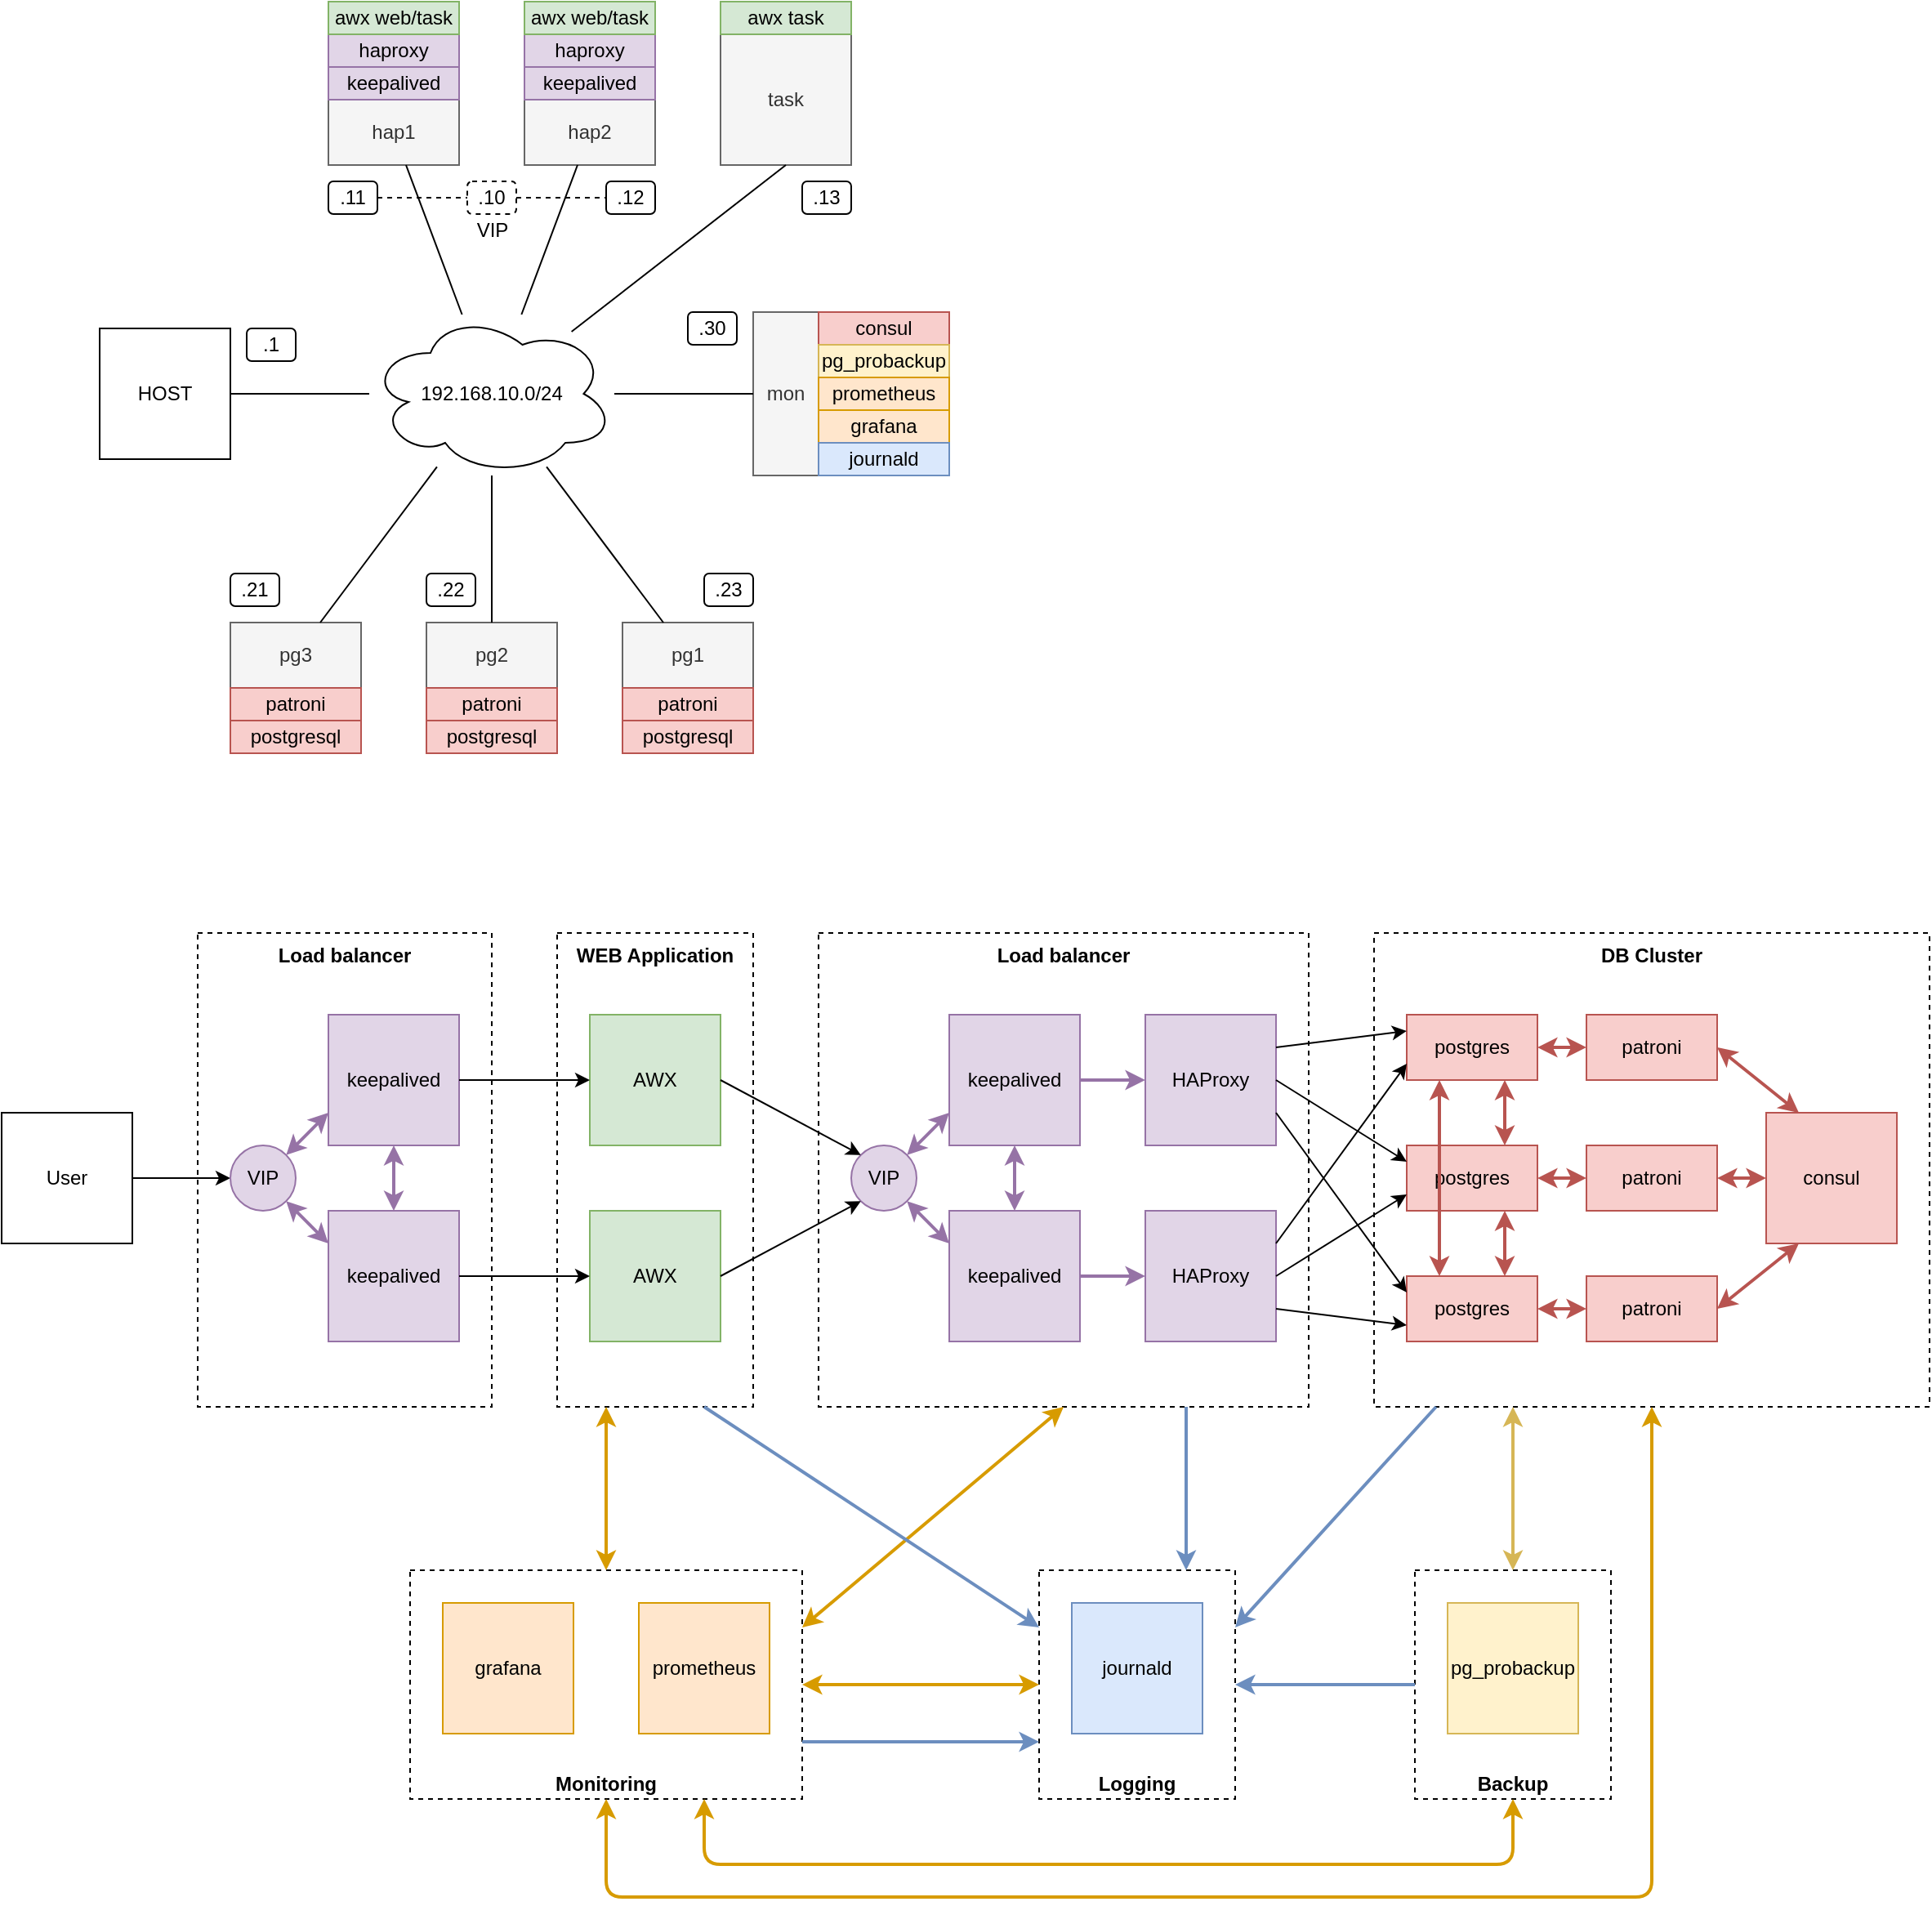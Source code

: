 <mxfile version="13.0.0" type="device"><diagram id="JN53HbUaX-jTft2zIyEW" name="network digram"><mxGraphModel dx="786" dy="803" grid="1" gridSize="10" guides="1" tooltips="1" connect="1" arrows="1" fold="1" page="1" pageScale="1" pageWidth="827" pageHeight="1169" math="0" shadow="0"><root><mxCell id="0"/><mxCell id="1" parent="0"/><mxCell id="KGqCtYa_fu7pUWf8DiJL-1" value="HOST" style="rounded=0;whiteSpace=wrap;html=1;" parent="1" vertex="1"><mxGeometry x="120" y="340" width="80" height="80" as="geometry"/></mxCell><mxCell id="KGqCtYa_fu7pUWf8DiJL-2" value="192.168.10.0/24" style="ellipse;shape=cloud;whiteSpace=wrap;html=1;" parent="1" vertex="1"><mxGeometry x="285" y="330" width="150" height="100" as="geometry"/></mxCell><mxCell id="KGqCtYa_fu7pUWf8DiJL-3" value="hap1" style="rounded=0;whiteSpace=wrap;html=1;fillColor=#f5f5f5;strokeColor=#666666;fontColor=#333333;" parent="1" vertex="1"><mxGeometry x="260" y="200" width="80" height="40" as="geometry"/></mxCell><mxCell id="KGqCtYa_fu7pUWf8DiJL-4" value="hap2" style="rounded=0;whiteSpace=wrap;html=1;fillColor=#f5f5f5;strokeColor=#666666;fontColor=#333333;" parent="1" vertex="1"><mxGeometry x="380" y="200" width="80" height="40" as="geometry"/></mxCell><mxCell id="KGqCtYa_fu7pUWf8DiJL-5" value="mon" style="rounded=0;whiteSpace=wrap;html=1;fillColor=#f5f5f5;strokeColor=#666666;fontColor=#333333;" parent="1" vertex="1"><mxGeometry x="520" y="330" width="40" height="100" as="geometry"/></mxCell><mxCell id="KGqCtYa_fu7pUWf8DiJL-6" value="pg1" style="rounded=0;whiteSpace=wrap;html=1;fillColor=#f5f5f5;strokeColor=#666666;fontColor=#333333;" parent="1" vertex="1"><mxGeometry x="440" y="520" width="80" height="40" as="geometry"/></mxCell><mxCell id="KGqCtYa_fu7pUWf8DiJL-7" value="pg2" style="rounded=0;whiteSpace=wrap;html=1;fillColor=#f5f5f5;strokeColor=#666666;fontColor=#333333;" parent="1" vertex="1"><mxGeometry x="320" y="520" width="80" height="40" as="geometry"/></mxCell><mxCell id="KGqCtYa_fu7pUWf8DiJL-8" value="pg3" style="rounded=0;whiteSpace=wrap;html=1;fillColor=#f5f5f5;strokeColor=#666666;fontColor=#333333;" parent="1" vertex="1"><mxGeometry x="200" y="520" width="80" height="40" as="geometry"/></mxCell><mxCell id="KGqCtYa_fu7pUWf8DiJL-9" value="" style="endArrow=none;html=1;exitX=1;exitY=0.5;exitDx=0;exitDy=0;" parent="1" source="KGqCtYa_fu7pUWf8DiJL-1" target="KGqCtYa_fu7pUWf8DiJL-2" edge="1"><mxGeometry width="50" height="50" relative="1" as="geometry"><mxPoint x="360" y="410" as="sourcePoint"/><mxPoint x="410" y="360" as="targetPoint"/></mxGeometry></mxCell><mxCell id="KGqCtYa_fu7pUWf8DiJL-10" value="" style="endArrow=none;html=1;" parent="1" source="KGqCtYa_fu7pUWf8DiJL-2" target="KGqCtYa_fu7pUWf8DiJL-3" edge="1"><mxGeometry width="50" height="50" relative="1" as="geometry"><mxPoint x="250" y="390" as="sourcePoint"/><mxPoint x="300" y="390" as="targetPoint"/></mxGeometry></mxCell><mxCell id="KGqCtYa_fu7pUWf8DiJL-11" value="" style="endArrow=none;html=1;" parent="1" source="KGqCtYa_fu7pUWf8DiJL-2" target="KGqCtYa_fu7pUWf8DiJL-4" edge="1"><mxGeometry width="50" height="50" relative="1" as="geometry"><mxPoint x="381.162" y="352.571" as="sourcePoint"/><mxPoint x="507.333" y="130" as="targetPoint"/></mxGeometry></mxCell><mxCell id="KGqCtYa_fu7pUWf8DiJL-12" value="" style="endArrow=none;html=1;" parent="1" source="KGqCtYa_fu7pUWf8DiJL-2" target="KGqCtYa_fu7pUWf8DiJL-5" edge="1"><mxGeometry width="50" height="50" relative="1" as="geometry"><mxPoint x="391.93" y="356.135" as="sourcePoint"/><mxPoint x="492.222" y="250" as="targetPoint"/></mxGeometry></mxCell><mxCell id="KGqCtYa_fu7pUWf8DiJL-13" value="" style="endArrow=none;html=1;" parent="1" source="KGqCtYa_fu7pUWf8DiJL-2" target="KGqCtYa_fu7pUWf8DiJL-6" edge="1"><mxGeometry width="50" height="50" relative="1" as="geometry"><mxPoint x="413.25" y="371.567" as="sourcePoint"/><mxPoint x="490" y="344.118" as="targetPoint"/></mxGeometry></mxCell><mxCell id="KGqCtYa_fu7pUWf8DiJL-14" value="" style="endArrow=none;html=1;" parent="1" source="KGqCtYa_fu7pUWf8DiJL-2" target="KGqCtYa_fu7pUWf8DiJL-7" edge="1"><mxGeometry width="50" height="50" relative="1" as="geometry"><mxPoint x="413.25" y="408.433" as="sourcePoint"/><mxPoint x="490" y="435.882" as="targetPoint"/></mxGeometry></mxCell><mxCell id="KGqCtYa_fu7pUWf8DiJL-15" value="" style="endArrow=none;html=1;" parent="1" source="KGqCtYa_fu7pUWf8DiJL-2" target="KGqCtYa_fu7pUWf8DiJL-8" edge="1"><mxGeometry width="50" height="50" relative="1" as="geometry"><mxPoint x="391.93" y="423.865" as="sourcePoint"/><mxPoint x="492.222" y="530" as="targetPoint"/></mxGeometry></mxCell><mxCell id="KGqCtYa_fu7pUWf8DiJL-18" value=".11" style="rounded=1;whiteSpace=wrap;html=1;" parent="1" vertex="1"><mxGeometry x="260" y="250" width="30" height="20" as="geometry"/></mxCell><mxCell id="KGqCtYa_fu7pUWf8DiJL-19" value=".10" style="rounded=1;whiteSpace=wrap;html=1;dashed=1;" parent="1" vertex="1"><mxGeometry x="345" y="250" width="30" height="20" as="geometry"/></mxCell><mxCell id="KGqCtYa_fu7pUWf8DiJL-20" value=".1" style="rounded=1;whiteSpace=wrap;html=1;" parent="1" vertex="1"><mxGeometry x="210" y="340" width="30" height="20" as="geometry"/></mxCell><mxCell id="KGqCtYa_fu7pUWf8DiJL-21" value=".12" style="rounded=1;whiteSpace=wrap;html=1;" parent="1" vertex="1"><mxGeometry x="430" y="250" width="30" height="20" as="geometry"/></mxCell><mxCell id="KGqCtYa_fu7pUWf8DiJL-22" value="" style="endArrow=none;html=1;entryX=0;entryY=0.5;entryDx=0;entryDy=0;exitX=1;exitY=0.5;exitDx=0;exitDy=0;dashed=1;" parent="1" source="KGqCtYa_fu7pUWf8DiJL-19" target="KGqCtYa_fu7pUWf8DiJL-21" edge="1"><mxGeometry width="50" height="50" relative="1" as="geometry"><mxPoint x="380" y="410" as="sourcePoint"/><mxPoint x="430" y="360" as="targetPoint"/></mxGeometry></mxCell><mxCell id="KGqCtYa_fu7pUWf8DiJL-23" value="" style="endArrow=none;html=1;entryX=0;entryY=0.5;entryDx=0;entryDy=0;exitX=1;exitY=0.5;exitDx=0;exitDy=0;dashed=1;" parent="1" source="KGqCtYa_fu7pUWf8DiJL-18" target="KGqCtYa_fu7pUWf8DiJL-19" edge="1"><mxGeometry width="50" height="50" relative="1" as="geometry"><mxPoint x="390" y="270" as="sourcePoint"/><mxPoint x="420" y="270" as="targetPoint"/></mxGeometry></mxCell><mxCell id="KGqCtYa_fu7pUWf8DiJL-24" value=".21" style="rounded=1;whiteSpace=wrap;html=1;" parent="1" vertex="1"><mxGeometry x="200" y="490" width="30" height="20" as="geometry"/></mxCell><mxCell id="KGqCtYa_fu7pUWf8DiJL-25" value=".22" style="rounded=1;whiteSpace=wrap;html=1;" parent="1" vertex="1"><mxGeometry x="320" y="490" width="30" height="20" as="geometry"/></mxCell><mxCell id="KGqCtYa_fu7pUWf8DiJL-26" value=".23" style="rounded=1;whiteSpace=wrap;html=1;" parent="1" vertex="1"><mxGeometry x="490" y="490" width="30" height="20" as="geometry"/></mxCell><mxCell id="KGqCtYa_fu7pUWf8DiJL-27" value=".30" style="rounded=1;whiteSpace=wrap;html=1;" parent="1" vertex="1"><mxGeometry x="480" y="330" width="30" height="20" as="geometry"/></mxCell><mxCell id="KGqCtYa_fu7pUWf8DiJL-28" value="patroni" style="rounded=0;whiteSpace=wrap;html=1;fillColor=#f8cecc;strokeColor=#b85450;" parent="1" vertex="1"><mxGeometry x="200" y="560" width="80" height="20" as="geometry"/></mxCell><mxCell id="KGqCtYa_fu7pUWf8DiJL-29" value="patroni" style="rounded=0;whiteSpace=wrap;html=1;fillColor=#f8cecc;strokeColor=#b85450;" parent="1" vertex="1"><mxGeometry x="320" y="560" width="80" height="20" as="geometry"/></mxCell><mxCell id="KGqCtYa_fu7pUWf8DiJL-30" value="patroni" style="rounded=0;whiteSpace=wrap;html=1;fillColor=#f8cecc;strokeColor=#b85450;" parent="1" vertex="1"><mxGeometry x="440" y="560" width="80" height="20" as="geometry"/></mxCell><mxCell id="KGqCtYa_fu7pUWf8DiJL-31" value="postgresql" style="rounded=0;whiteSpace=wrap;html=1;fillColor=#f8cecc;strokeColor=#b85450;" parent="1" vertex="1"><mxGeometry x="200" y="580" width="80" height="20" as="geometry"/></mxCell><mxCell id="KGqCtYa_fu7pUWf8DiJL-34" value="postgresql" style="rounded=0;whiteSpace=wrap;html=1;fillColor=#f8cecc;strokeColor=#b85450;" parent="1" vertex="1"><mxGeometry x="320" y="580" width="80" height="20" as="geometry"/></mxCell><mxCell id="KGqCtYa_fu7pUWf8DiJL-35" value="postgresql" style="rounded=0;whiteSpace=wrap;html=1;fillColor=#f8cecc;strokeColor=#b85450;" parent="1" vertex="1"><mxGeometry x="440" y="580" width="80" height="20" as="geometry"/></mxCell><mxCell id="KGqCtYa_fu7pUWf8DiJL-36" value="keepalived" style="rounded=0;whiteSpace=wrap;html=1;fillColor=#e1d5e7;strokeColor=#9673a6;" parent="1" vertex="1"><mxGeometry x="260" y="180" width="80" height="20" as="geometry"/></mxCell><mxCell id="KGqCtYa_fu7pUWf8DiJL-37" value="keepalived" style="rounded=0;whiteSpace=wrap;html=1;fillColor=#e1d5e7;strokeColor=#9673a6;" parent="1" vertex="1"><mxGeometry x="380" y="180" width="80" height="20" as="geometry"/></mxCell><mxCell id="KGqCtYa_fu7pUWf8DiJL-38" value="haproxy" style="rounded=0;whiteSpace=wrap;html=1;fillColor=#e1d5e7;strokeColor=#9673a6;" parent="1" vertex="1"><mxGeometry x="260" y="160" width="80" height="20" as="geometry"/></mxCell><mxCell id="KGqCtYa_fu7pUWf8DiJL-39" value="haproxy" style="rounded=0;whiteSpace=wrap;html=1;fillColor=#e1d5e7;strokeColor=#9673a6;" parent="1" vertex="1"><mxGeometry x="380" y="160" width="80" height="20" as="geometry"/></mxCell><mxCell id="KGqCtYa_fu7pUWf8DiJL-42" value="consul" style="rounded=0;whiteSpace=wrap;html=1;fillColor=#f8cecc;strokeColor=#b85450;" parent="1" vertex="1"><mxGeometry x="560" y="330" width="80" height="20" as="geometry"/></mxCell><mxCell id="KGqCtYa_fu7pUWf8DiJL-43" value="pg_probackup" style="rounded=0;whiteSpace=wrap;html=1;fillColor=#fff2cc;strokeColor=#d6b656;" parent="1" vertex="1"><mxGeometry x="560" y="350" width="80" height="20" as="geometry"/></mxCell><mxCell id="KGqCtYa_fu7pUWf8DiJL-44" value="prometheus" style="rounded=0;whiteSpace=wrap;html=1;fillColor=#ffe6cc;strokeColor=#d79b00;" parent="1" vertex="1"><mxGeometry x="560" y="370" width="80" height="20" as="geometry"/></mxCell><mxCell id="KGqCtYa_fu7pUWf8DiJL-45" value="grafana" style="rounded=0;whiteSpace=wrap;html=1;fillColor=#ffe6cc;strokeColor=#d79b00;" parent="1" vertex="1"><mxGeometry x="560" y="390" width="80" height="20" as="geometry"/></mxCell><mxCell id="KGqCtYa_fu7pUWf8DiJL-46" value="journald" style="rounded=0;whiteSpace=wrap;html=1;fillColor=#dae8fc;strokeColor=#6c8ebf;" parent="1" vertex="1"><mxGeometry x="560" y="410" width="80" height="20" as="geometry"/></mxCell><mxCell id="KGqCtYa_fu7pUWf8DiJL-47" value="awx web/task" style="rounded=0;whiteSpace=wrap;html=1;fillColor=#d5e8d4;strokeColor=#82b366;" parent="1" vertex="1"><mxGeometry x="260" y="140" width="80" height="20" as="geometry"/></mxCell><mxCell id="KGqCtYa_fu7pUWf8DiJL-48" value="awx web/task" style="rounded=0;whiteSpace=wrap;html=1;fillColor=#d5e8d4;strokeColor=#82b366;" parent="1" vertex="1"><mxGeometry x="380" y="140" width="80" height="20" as="geometry"/></mxCell><mxCell id="KqnOsnbfBUExLqKaXXRm-1" value="VIP" style="text;html=1;align=center;verticalAlign=middle;resizable=0;points=[];autosize=1;" parent="1" vertex="1"><mxGeometry x="345" y="270" width="30" height="20" as="geometry"/></mxCell><mxCell id="s7831pRs2zKrMniY8euy-1" value="Load balancer" style="rounded=0;whiteSpace=wrap;html=1;dashed=1;fillColor=none;verticalAlign=top;fontStyle=1" parent="1" vertex="1"><mxGeometry x="180" y="710" width="180" height="290" as="geometry"/></mxCell><mxCell id="s7831pRs2zKrMniY8euy-2" value="WEB Application" style="rounded=0;whiteSpace=wrap;html=1;dashed=1;fillColor=none;verticalAlign=top;fontStyle=1" parent="1" vertex="1"><mxGeometry x="400" y="710" width="120" height="290" as="geometry"/></mxCell><mxCell id="s7831pRs2zKrMniY8euy-3" value="Load balancer" style="rounded=0;whiteSpace=wrap;html=1;dashed=1;fillColor=none;verticalAlign=top;fontStyle=1" parent="1" vertex="1"><mxGeometry x="560" y="710" width="300" height="290" as="geometry"/></mxCell><mxCell id="s7831pRs2zKrMniY8euy-4" value="DB Cluster" style="rounded=0;whiteSpace=wrap;html=1;dashed=1;fillColor=none;verticalAlign=top;fontStyle=1" parent="1" vertex="1"><mxGeometry x="900" y="710" width="340" height="290" as="geometry"/></mxCell><mxCell id="s7831pRs2zKrMniY8euy-5" value="Monitoring" style="rounded=0;whiteSpace=wrap;html=1;dashed=1;fillColor=none;verticalAlign=bottom;fontStyle=1" parent="1" vertex="1"><mxGeometry x="310" y="1100" width="240" height="140" as="geometry"/></mxCell><mxCell id="s7831pRs2zKrMniY8euy-6" value="Logging" style="rounded=0;whiteSpace=wrap;html=1;dashed=1;fillColor=none;verticalAlign=bottom;fontStyle=1" parent="1" vertex="1"><mxGeometry x="695" y="1100" width="120" height="140" as="geometry"/></mxCell><mxCell id="s7831pRs2zKrMniY8euy-7" value="Backup" style="rounded=0;whiteSpace=wrap;html=1;dashed=1;fillColor=none;verticalAlign=bottom;fontStyle=1" parent="1" vertex="1"><mxGeometry x="925" y="1100" width="120" height="140" as="geometry"/></mxCell><mxCell id="s7831pRs2zKrMniY8euy-8" value="User" style="rounded=0;whiteSpace=wrap;html=1;" parent="1" vertex="1"><mxGeometry x="60" y="820" width="80" height="80" as="geometry"/></mxCell><mxCell id="s7831pRs2zKrMniY8euy-9" value="keepalived" style="rounded=0;whiteSpace=wrap;html=1;fillColor=#e1d5e7;strokeColor=#9673a6;" parent="1" vertex="1"><mxGeometry x="260" y="880" width="80" height="80" as="geometry"/></mxCell><mxCell id="s7831pRs2zKrMniY8euy-10" value="keepalived" style="rounded=0;whiteSpace=wrap;html=1;fillColor=#e1d5e7;strokeColor=#9673a6;" parent="1" vertex="1"><mxGeometry x="260" y="760" width="80" height="80" as="geometry"/></mxCell><mxCell id="s7831pRs2zKrMniY8euy-11" value="" style="endArrow=classic;startArrow=classic;html=1;entryX=0.5;entryY=1;entryDx=0;entryDy=0;exitX=0.5;exitY=0;exitDx=0;exitDy=0;fillColor=#e1d5e7;strokeColor=#9673a6;strokeWidth=2;" parent="1" source="s7831pRs2zKrMniY8euy-9" target="s7831pRs2zKrMniY8euy-10" edge="1"><mxGeometry width="50" height="50" relative="1" as="geometry"><mxPoint x="520" y="910" as="sourcePoint"/><mxPoint x="570" y="860" as="targetPoint"/></mxGeometry></mxCell><mxCell id="s7831pRs2zKrMniY8euy-12" value="" style="endArrow=classic;html=1;exitX=1;exitY=0.5;exitDx=0;exitDy=0;" parent="1" source="s7831pRs2zKrMniY8euy-8" target="w2-LjfqRzoVYiBa6D1Sp-7" edge="1"><mxGeometry width="50" height="50" relative="1" as="geometry"><mxPoint x="440" y="910" as="sourcePoint"/><mxPoint x="490" y="860" as="targetPoint"/></mxGeometry></mxCell><mxCell id="s7831pRs2zKrMniY8euy-18" value="AWX" style="rounded=0;whiteSpace=wrap;html=1;fillColor=#d5e8d4;strokeColor=#82b366;" parent="1" vertex="1"><mxGeometry x="420" y="760" width="80" height="80" as="geometry"/></mxCell><mxCell id="s7831pRs2zKrMniY8euy-19" value="AWX" style="rounded=0;whiteSpace=wrap;html=1;fillColor=#d5e8d4;strokeColor=#82b366;" parent="1" vertex="1"><mxGeometry x="420" y="880" width="80" height="80" as="geometry"/></mxCell><mxCell id="s7831pRs2zKrMniY8euy-21" value="" style="endArrow=classic;html=1;exitX=1;exitY=0.5;exitDx=0;exitDy=0;entryX=0;entryY=0.5;entryDx=0;entryDy=0;" parent="1" source="s7831pRs2zKrMniY8euy-9" target="s7831pRs2zKrMniY8euy-19" edge="1"><mxGeometry width="50" height="50" relative="1" as="geometry"><mxPoint x="340" y="940" as="sourcePoint"/><mxPoint x="430" y="810" as="targetPoint"/></mxGeometry></mxCell><mxCell id="s7831pRs2zKrMniY8euy-23" value="" style="endArrow=classic;html=1;exitX=1;exitY=0.5;exitDx=0;exitDy=0;entryX=0;entryY=0.5;entryDx=0;entryDy=0;" parent="1" source="s7831pRs2zKrMniY8euy-10" target="s7831pRs2zKrMniY8euy-18" edge="1"><mxGeometry width="50" height="50" relative="1" as="geometry"><mxPoint x="340" y="780" as="sourcePoint"/><mxPoint x="430" y="910" as="targetPoint"/></mxGeometry></mxCell><mxCell id="s7831pRs2zKrMniY8euy-24" value="keepalived" style="rounded=0;whiteSpace=wrap;html=1;fillColor=#e1d5e7;strokeColor=#9673a6;" parent="1" vertex="1"><mxGeometry x="640" y="880" width="80" height="80" as="geometry"/></mxCell><mxCell id="s7831pRs2zKrMniY8euy-25" value="keepalived" style="rounded=0;whiteSpace=wrap;html=1;fillColor=#e1d5e7;strokeColor=#9673a6;" parent="1" vertex="1"><mxGeometry x="640" y="760" width="80" height="80" as="geometry"/></mxCell><mxCell id="s7831pRs2zKrMniY8euy-26" value="" style="endArrow=classic;startArrow=classic;html=1;entryX=0.5;entryY=1;entryDx=0;entryDy=0;exitX=0.5;exitY=0;exitDx=0;exitDy=0;fillColor=#e1d5e7;strokeColor=#9673a6;strokeWidth=2;" parent="1" source="s7831pRs2zKrMniY8euy-24" target="s7831pRs2zKrMniY8euy-25" edge="1"><mxGeometry width="50" height="50" relative="1" as="geometry"><mxPoint x="900" y="910" as="sourcePoint"/><mxPoint x="950" y="860" as="targetPoint"/></mxGeometry></mxCell><mxCell id="s7831pRs2zKrMniY8euy-27" value="HAProxy" style="rounded=0;whiteSpace=wrap;html=1;fillColor=#e1d5e7;strokeColor=#9673a6;" parent="1" vertex="1"><mxGeometry x="760" y="880" width="80" height="80" as="geometry"/></mxCell><mxCell id="s7831pRs2zKrMniY8euy-28" value="HAProxy" style="rounded=0;whiteSpace=wrap;html=1;fillColor=#e1d5e7;strokeColor=#9673a6;" parent="1" vertex="1"><mxGeometry x="760" y="760" width="80" height="80" as="geometry"/></mxCell><mxCell id="s7831pRs2zKrMniY8euy-29" value="" style="endArrow=classic;html=1;exitX=1;exitY=0.5;exitDx=0;exitDy=0;entryX=0;entryY=0.5;entryDx=0;entryDy=0;fillColor=#e1d5e7;strokeColor=#9673a6;strokeWidth=2;" parent="1" source="s7831pRs2zKrMniY8euy-25" target="s7831pRs2zKrMniY8euy-28" edge="1"><mxGeometry width="50" height="50" relative="1" as="geometry"><mxPoint x="570" y="870" as="sourcePoint"/><mxPoint x="650" y="810" as="targetPoint"/></mxGeometry></mxCell><mxCell id="s7831pRs2zKrMniY8euy-30" value="" style="endArrow=classic;html=1;exitX=1;exitY=0.5;exitDx=0;exitDy=0;entryX=0;entryY=0.5;entryDx=0;entryDy=0;fillColor=#e1d5e7;strokeColor=#9673a6;strokeWidth=2;" parent="1" source="s7831pRs2zKrMniY8euy-24" target="s7831pRs2zKrMniY8euy-27" edge="1"><mxGeometry width="50" height="50" relative="1" as="geometry"><mxPoint x="730" y="810" as="sourcePoint"/><mxPoint x="770" y="810" as="targetPoint"/></mxGeometry></mxCell><mxCell id="s7831pRs2zKrMniY8euy-33" value="patroni" style="rounded=0;whiteSpace=wrap;html=1;fillColor=#f8cecc;strokeColor=#b85450;" parent="1" vertex="1"><mxGeometry x="1030" y="840" width="80" height="40" as="geometry"/></mxCell><mxCell id="s7831pRs2zKrMniY8euy-34" value="postgres" style="rounded=0;whiteSpace=wrap;html=1;fillColor=#f8cecc;strokeColor=#b85450;" parent="1" vertex="1"><mxGeometry x="920" y="840" width="80" height="40" as="geometry"/></mxCell><mxCell id="s7831pRs2zKrMniY8euy-35" value="patroni" style="rounded=0;whiteSpace=wrap;html=1;fillColor=#f8cecc;strokeColor=#b85450;" parent="1" vertex="1"><mxGeometry x="1030" y="760" width="80" height="40" as="geometry"/></mxCell><mxCell id="s7831pRs2zKrMniY8euy-36" value="postgres" style="rounded=0;whiteSpace=wrap;html=1;fillColor=#f8cecc;strokeColor=#b85450;" parent="1" vertex="1"><mxGeometry x="920" y="760" width="80" height="40" as="geometry"/></mxCell><mxCell id="s7831pRs2zKrMniY8euy-37" value="patroni" style="rounded=0;whiteSpace=wrap;html=1;fillColor=#f8cecc;strokeColor=#b85450;" parent="1" vertex="1"><mxGeometry x="1030" y="920" width="80" height="40" as="geometry"/></mxCell><mxCell id="s7831pRs2zKrMniY8euy-38" value="postgres" style="rounded=0;whiteSpace=wrap;html=1;fillColor=#f8cecc;strokeColor=#b85450;" parent="1" vertex="1"><mxGeometry x="920" y="920" width="80" height="40" as="geometry"/></mxCell><mxCell id="s7831pRs2zKrMniY8euy-39" value="consul" style="rounded=0;whiteSpace=wrap;html=1;fillColor=#f8cecc;strokeColor=#b85450;" parent="1" vertex="1"><mxGeometry x="1140" y="820" width="80" height="80" as="geometry"/></mxCell><mxCell id="s7831pRs2zKrMniY8euy-40" value="" style="endArrow=classic;html=1;exitX=1;exitY=0.75;exitDx=0;exitDy=0;entryX=0;entryY=0.75;entryDx=0;entryDy=0;" parent="1" source="s7831pRs2zKrMniY8euy-27" target="s7831pRs2zKrMniY8euy-38" edge="1"><mxGeometry width="50" height="50" relative="1" as="geometry"><mxPoint x="730" y="930" as="sourcePoint"/><mxPoint x="770" y="930" as="targetPoint"/></mxGeometry></mxCell><mxCell id="s7831pRs2zKrMniY8euy-41" value="" style="endArrow=classic;html=1;exitX=1;exitY=0.5;exitDx=0;exitDy=0;entryX=0;entryY=0.75;entryDx=0;entryDy=0;" parent="1" source="s7831pRs2zKrMniY8euy-27" target="s7831pRs2zKrMniY8euy-34" edge="1"><mxGeometry width="50" height="50" relative="1" as="geometry"><mxPoint x="850" y="950" as="sourcePoint"/><mxPoint x="930" y="1030" as="targetPoint"/></mxGeometry></mxCell><mxCell id="s7831pRs2zKrMniY8euy-42" value="" style="endArrow=classic;html=1;exitX=1;exitY=0.25;exitDx=0;exitDy=0;entryX=0;entryY=0.75;entryDx=0;entryDy=0;" parent="1" source="s7831pRs2zKrMniY8euy-27" target="s7831pRs2zKrMniY8euy-36" edge="1"><mxGeometry width="50" height="50" relative="1" as="geometry"><mxPoint x="850" y="930" as="sourcePoint"/><mxPoint x="930" y="890" as="targetPoint"/></mxGeometry></mxCell><mxCell id="s7831pRs2zKrMniY8euy-43" value="" style="endArrow=classic;html=1;exitX=1;exitY=0.75;exitDx=0;exitDy=0;entryX=0;entryY=0.25;entryDx=0;entryDy=0;" parent="1" source="s7831pRs2zKrMniY8euy-28" target="s7831pRs2zKrMniY8euy-38" edge="1"><mxGeometry width="50" height="50" relative="1" as="geometry"><mxPoint x="850" y="950" as="sourcePoint"/><mxPoint x="930" y="1040" as="targetPoint"/></mxGeometry></mxCell><mxCell id="s7831pRs2zKrMniY8euy-44" value="" style="endArrow=classic;html=1;exitX=1;exitY=0.5;exitDx=0;exitDy=0;entryX=0;entryY=0.25;entryDx=0;entryDy=0;" parent="1" source="s7831pRs2zKrMniY8euy-28" target="s7831pRs2zKrMniY8euy-34" edge="1"><mxGeometry width="50" height="50" relative="1" as="geometry"><mxPoint x="850" y="830" as="sourcePoint"/><mxPoint x="930" y="1020" as="targetPoint"/></mxGeometry></mxCell><mxCell id="s7831pRs2zKrMniY8euy-45" value="" style="endArrow=classic;html=1;exitX=1;exitY=0.25;exitDx=0;exitDy=0;entryX=0;entryY=0.25;entryDx=0;entryDy=0;" parent="1" source="s7831pRs2zKrMniY8euy-28" target="s7831pRs2zKrMniY8euy-36" edge="1"><mxGeometry width="50" height="50" relative="1" as="geometry"><mxPoint x="850" y="810" as="sourcePoint"/><mxPoint x="930" y="880" as="targetPoint"/></mxGeometry></mxCell><mxCell id="s7831pRs2zKrMniY8euy-46" value="" style="endArrow=classic;html=1;exitX=1;exitY=0.5;exitDx=0;exitDy=0;entryX=0.25;entryY=0;entryDx=0;entryDy=0;startArrow=classic;startFill=1;fillColor=#f8cecc;strokeColor=#b85450;strokeWidth=2;" parent="1" source="s7831pRs2zKrMniY8euy-35" target="s7831pRs2zKrMniY8euy-39" edge="1"><mxGeometry width="50" height="50" relative="1" as="geometry"><mxPoint x="850" y="790" as="sourcePoint"/><mxPoint x="930" y="740" as="targetPoint"/></mxGeometry></mxCell><mxCell id="s7831pRs2zKrMniY8euy-47" value="" style="endArrow=classic;html=1;exitX=1;exitY=0.5;exitDx=0;exitDy=0;entryX=0;entryY=0.5;entryDx=0;entryDy=0;startArrow=classic;startFill=1;fillColor=#f8cecc;strokeColor=#b85450;strokeWidth=2;" parent="1" source="s7831pRs2zKrMniY8euy-33" target="s7831pRs2zKrMniY8euy-39" edge="1"><mxGeometry width="50" height="50" relative="1" as="geometry"><mxPoint x="1010" y="710" as="sourcePoint"/><mxPoint x="1091" y="850" as="targetPoint"/></mxGeometry></mxCell><mxCell id="s7831pRs2zKrMniY8euy-48" value="" style="endArrow=classic;html=1;exitX=1;exitY=0.5;exitDx=0;exitDy=0;entryX=0.25;entryY=1;entryDx=0;entryDy=0;startArrow=classic;startFill=1;fillColor=#f8cecc;strokeColor=#b85450;strokeWidth=2;" parent="1" source="s7831pRs2zKrMniY8euy-37" target="s7831pRs2zKrMniY8euy-39" edge="1"><mxGeometry width="50" height="50" relative="1" as="geometry"><mxPoint x="1010" y="850" as="sourcePoint"/><mxPoint x="1091" y="870" as="targetPoint"/></mxGeometry></mxCell><mxCell id="s7831pRs2zKrMniY8euy-49" value="" style="endArrow=classic;startArrow=classic;html=1;entryX=0;entryY=0.5;entryDx=0;entryDy=0;exitX=1;exitY=0.5;exitDx=0;exitDy=0;fillColor=#f8cecc;strokeColor=#b85450;strokeWidth=2;" parent="1" source="s7831pRs2zKrMniY8euy-36" target="s7831pRs2zKrMniY8euy-35" edge="1"><mxGeometry width="50" height="50" relative="1" as="geometry"><mxPoint x="250" y="890" as="sourcePoint"/><mxPoint x="250" y="850" as="targetPoint"/></mxGeometry></mxCell><mxCell id="s7831pRs2zKrMniY8euy-50" value="" style="endArrow=classic;startArrow=classic;html=1;entryX=0;entryY=0.5;entryDx=0;entryDy=0;exitX=1;exitY=0.5;exitDx=0;exitDy=0;fillColor=#f8cecc;strokeColor=#b85450;strokeWidth=2;" parent="1" source="s7831pRs2zKrMniY8euy-34" target="s7831pRs2zKrMniY8euy-33" edge="1"><mxGeometry width="50" height="50" relative="1" as="geometry"><mxPoint x="970" y="750" as="sourcePoint"/><mxPoint x="970" y="730" as="targetPoint"/></mxGeometry></mxCell><mxCell id="s7831pRs2zKrMniY8euy-51" value="" style="endArrow=classic;startArrow=classic;html=1;entryX=0;entryY=0.5;entryDx=0;entryDy=0;exitX=1;exitY=0.5;exitDx=0;exitDy=0;fillColor=#f8cecc;strokeColor=#b85450;entryPerimeter=0;strokeWidth=2;" parent="1" source="s7831pRs2zKrMniY8euy-38" target="s7831pRs2zKrMniY8euy-37" edge="1"><mxGeometry width="50" height="50" relative="1" as="geometry"><mxPoint x="970" y="890" as="sourcePoint"/><mxPoint x="970" y="870" as="targetPoint"/></mxGeometry></mxCell><mxCell id="s7831pRs2zKrMniY8euy-52" value="pg_probackup" style="rounded=0;whiteSpace=wrap;html=1;fillColor=#fff2cc;strokeColor=#d6b656;" parent="1" vertex="1"><mxGeometry x="945" y="1120" width="80" height="80" as="geometry"/></mxCell><mxCell id="s7831pRs2zKrMniY8euy-53" value="" style="endArrow=classic;html=1;entryX=0.5;entryY=0;entryDx=0;entryDy=0;startArrow=classic;startFill=1;exitX=0.25;exitY=1;exitDx=0;exitDy=0;fillColor=#fff2cc;strokeColor=#d6b656;strokeWidth=2;" parent="1" source="s7831pRs2zKrMniY8euy-4" target="s7831pRs2zKrMniY8euy-7" edge="1"><mxGeometry width="50" height="50" relative="1" as="geometry"><mxPoint x="1010" y="990" as="sourcePoint"/><mxPoint x="1091" y="870" as="targetPoint"/></mxGeometry></mxCell><mxCell id="s7831pRs2zKrMniY8euy-54" value="journald" style="rounded=0;whiteSpace=wrap;html=1;fillColor=#dae8fc;strokeColor=#6c8ebf;" parent="1" vertex="1"><mxGeometry x="715" y="1120" width="80" height="80" as="geometry"/></mxCell><mxCell id="s7831pRs2zKrMniY8euy-55" value="prometheus" style="rounded=0;whiteSpace=wrap;html=1;fillColor=#ffe6cc;strokeColor=#d79b00;" parent="1" vertex="1"><mxGeometry x="450" y="1120" width="80" height="80" as="geometry"/></mxCell><mxCell id="s7831pRs2zKrMniY8euy-56" value="grafana" style="rounded=0;whiteSpace=wrap;html=1;fillColor=#ffe6cc;strokeColor=#d79b00;" parent="1" vertex="1"><mxGeometry x="330" y="1120" width="80" height="80" as="geometry"/></mxCell><mxCell id="s7831pRs2zKrMniY8euy-57" value="" style="endArrow=classic;html=1;exitX=0.5;exitY=0;exitDx=0;exitDy=0;entryX=0.25;entryY=1;entryDx=0;entryDy=0;fillColor=#ffe6cc;strokeColor=#d79b00;strokeWidth=2;startArrow=classic;startFill=1;" parent="1" source="s7831pRs2zKrMniY8euy-5" target="s7831pRs2zKrMniY8euy-2" edge="1"><mxGeometry width="50" height="50" relative="1" as="geometry"><mxPoint x="450" y="1110" as="sourcePoint"/><mxPoint x="310" y="1010" as="targetPoint"/></mxGeometry></mxCell><mxCell id="s7831pRs2zKrMniY8euy-58" value="" style="endArrow=classic;html=1;exitX=1;exitY=0.25;exitDx=0;exitDy=0;entryX=0.5;entryY=1;entryDx=0;entryDy=0;fillColor=#ffe6cc;strokeColor=#d79b00;strokeWidth=2;startArrow=classic;startFill=1;" parent="1" source="s7831pRs2zKrMniY8euy-5" target="s7831pRs2zKrMniY8euy-3" edge="1"><mxGeometry width="50" height="50" relative="1" as="geometry"><mxPoint x="510" y="1110" as="sourcePoint"/><mxPoint x="530" y="1010" as="targetPoint"/></mxGeometry></mxCell><mxCell id="s7831pRs2zKrMniY8euy-59" value="" style="endArrow=classic;html=1;entryX=1;entryY=0.5;entryDx=0;entryDy=0;startArrow=classic;startFill=1;fillColor=#ffe6cc;strokeColor=#d79b00;strokeWidth=2;" parent="1" source="s7831pRs2zKrMniY8euy-6" target="s7831pRs2zKrMniY8euy-5" edge="1"><mxGeometry width="50" height="50" relative="1" as="geometry"><mxPoint x="570" y="1110" as="sourcePoint"/><mxPoint x="750" y="1010" as="targetPoint"/></mxGeometry></mxCell><mxCell id="s7831pRs2zKrMniY8euy-60" value="" style="endArrow=classic;html=1;exitX=0.75;exitY=1;exitDx=0;exitDy=0;entryX=0.5;entryY=1;entryDx=0;entryDy=0;edgeStyle=orthogonalEdgeStyle;fillColor=#ffe6cc;strokeColor=#d79b00;strokeWidth=2;startArrow=classic;startFill=1;" parent="1" source="s7831pRs2zKrMniY8euy-5" target="s7831pRs2zKrMniY8euy-7" edge="1"><mxGeometry width="50" height="50" relative="1" as="geometry"><mxPoint x="630" y="1180" as="sourcePoint"/><mxPoint x="710" y="1180" as="targetPoint"/><Array as="points"><mxPoint x="490" y="1280"/><mxPoint x="985" y="1280"/></Array></mxGeometry></mxCell><mxCell id="s7831pRs2zKrMniY8euy-61" value="" style="endArrow=classic;html=1;exitX=1;exitY=0.75;exitDx=0;exitDy=0;entryX=0;entryY=0.75;entryDx=0;entryDy=0;fillColor=#dae8fc;strokeColor=#6c8ebf;strokeWidth=2;" parent="1" source="s7831pRs2zKrMniY8euy-5" target="s7831pRs2zKrMniY8euy-6" edge="1"><mxGeometry width="50" height="50" relative="1" as="geometry"><mxPoint x="450" y="1110" as="sourcePoint"/><mxPoint x="310" y="1010" as="targetPoint"/></mxGeometry></mxCell><mxCell id="s7831pRs2zKrMniY8euy-62" value="" style="endArrow=classic;html=1;exitX=0;exitY=0.5;exitDx=0;exitDy=0;entryX=1;entryY=0.5;entryDx=0;entryDy=0;fillColor=#dae8fc;strokeColor=#6c8ebf;strokeWidth=2;" parent="1" source="s7831pRs2zKrMniY8euy-7" target="s7831pRs2zKrMniY8euy-6" edge="1"><mxGeometry width="50" height="50" relative="1" as="geometry"><mxPoint x="710" y="1145" as="sourcePoint"/><mxPoint x="630" y="1145" as="targetPoint"/></mxGeometry></mxCell><mxCell id="s7831pRs2zKrMniY8euy-63" value="" style="endArrow=classic;html=1;entryX=1;entryY=0.25;entryDx=0;entryDy=0;fillColor=#dae8fc;strokeColor=#6c8ebf;strokeWidth=2;" parent="1" source="s7831pRs2zKrMniY8euy-4" target="s7831pRs2zKrMniY8euy-6" edge="1"><mxGeometry width="50" height="50" relative="1" as="geometry"><mxPoint x="630" y="1215" as="sourcePoint"/><mxPoint x="710" y="1215" as="targetPoint"/></mxGeometry></mxCell><mxCell id="s7831pRs2zKrMniY8euy-64" value="" style="endArrow=classic;html=1;fillColor=#dae8fc;strokeColor=#6c8ebf;strokeWidth=2;exitX=0.75;exitY=1;exitDx=0;exitDy=0;entryX=0.75;entryY=0;entryDx=0;entryDy=0;" parent="1" source="s7831pRs2zKrMniY8euy-3" target="s7831pRs2zKrMniY8euy-6" edge="1"><mxGeometry width="50" height="50" relative="1" as="geometry"><mxPoint x="910" y="1045" as="sourcePoint"/><mxPoint x="830" y="1145" as="targetPoint"/></mxGeometry></mxCell><mxCell id="s7831pRs2zKrMniY8euy-65" value="" style="endArrow=classic;html=1;fillColor=#dae8fc;strokeColor=#6c8ebf;strokeWidth=2;exitX=0.75;exitY=1;exitDx=0;exitDy=0;entryX=0;entryY=0.25;entryDx=0;entryDy=0;" parent="1" source="s7831pRs2zKrMniY8euy-2" target="s7831pRs2zKrMniY8euy-6" edge="1"><mxGeometry width="50" height="50" relative="1" as="geometry"><mxPoint x="810" y="1010" as="sourcePoint"/><mxPoint x="786.471" y="1110" as="targetPoint"/></mxGeometry></mxCell><mxCell id="_zI9DgFkxbbRhU1FFE6N-2" value="" style="endArrow=classic;startArrow=classic;html=1;entryX=0.75;entryY=0;entryDx=0;entryDy=0;exitX=0.75;exitY=1;exitDx=0;exitDy=0;fillColor=#f8cecc;strokeColor=#b85450;strokeWidth=2;" parent="1" source="s7831pRs2zKrMniY8euy-36" target="s7831pRs2zKrMniY8euy-34" edge="1"><mxGeometry width="50" height="50" relative="1" as="geometry"><mxPoint x="950" y="810" as="sourcePoint"/><mxPoint x="950" y="930" as="targetPoint"/></mxGeometry></mxCell><mxCell id="_zI9DgFkxbbRhU1FFE6N-3" value="" style="endArrow=classic;startArrow=classic;html=1;entryX=0.75;entryY=0;entryDx=0;entryDy=0;exitX=0.75;exitY=1;exitDx=0;exitDy=0;fillColor=#f8cecc;strokeColor=#b85450;strokeWidth=2;" parent="1" source="s7831pRs2zKrMniY8euy-34" target="s7831pRs2zKrMniY8euy-38" edge="1"><mxGeometry width="50" height="50" relative="1" as="geometry"><mxPoint x="990" y="810" as="sourcePoint"/><mxPoint x="990" y="850" as="targetPoint"/></mxGeometry></mxCell><mxCell id="_zI9DgFkxbbRhU1FFE6N-1" value="" style="endArrow=classic;startArrow=classic;html=1;entryX=0.25;entryY=0;entryDx=0;entryDy=0;exitX=0.25;exitY=1;exitDx=0;exitDy=0;fillColor=#f8cecc;strokeColor=#b85450;strokeWidth=2;" parent="1" source="s7831pRs2zKrMniY8euy-36" target="s7831pRs2zKrMniY8euy-38" edge="1"><mxGeometry width="50" height="50" relative="1" as="geometry"><mxPoint x="1010" y="790" as="sourcePoint"/><mxPoint x="1040" y="790" as="targetPoint"/></mxGeometry></mxCell><mxCell id="zH8Z4EHMgGC_G9iItO8M-3" value="" style="endArrow=classic;html=1;exitX=0.5;exitY=1;exitDx=0;exitDy=0;entryX=0.5;entryY=1;entryDx=0;entryDy=0;edgeStyle=orthogonalEdgeStyle;fillColor=#ffe6cc;strokeColor=#d79b00;strokeWidth=2;startArrow=classic;startFill=1;" parent="1" source="s7831pRs2zKrMniY8euy-5" target="s7831pRs2zKrMniY8euy-4" edge="1"><mxGeometry width="50" height="50" relative="1" as="geometry"><mxPoint x="560" y="1250" as="sourcePoint"/><mxPoint x="995" y="1250" as="targetPoint"/><Array as="points"><mxPoint x="430" y="1300"/><mxPoint x="1070" y="1300"/></Array></mxGeometry></mxCell><mxCell id="w2-LjfqRzoVYiBa6D1Sp-1" value="task" style="rounded=0;whiteSpace=wrap;html=1;fillColor=#f5f5f5;strokeColor=#666666;fontColor=#333333;" vertex="1" parent="1"><mxGeometry x="500" y="160" width="80" height="80" as="geometry"/></mxCell><mxCell id="w2-LjfqRzoVYiBa6D1Sp-4" value="awx task" style="rounded=0;whiteSpace=wrap;html=1;fillColor=#d5e8d4;strokeColor=#82b366;" vertex="1" parent="1"><mxGeometry x="500" y="140" width="80" height="20" as="geometry"/></mxCell><mxCell id="w2-LjfqRzoVYiBa6D1Sp-5" value="" style="endArrow=none;html=1;entryX=0.5;entryY=1;entryDx=0;entryDy=0;" edge="1" parent="1" source="KGqCtYa_fu7pUWf8DiJL-2" target="w2-LjfqRzoVYiBa6D1Sp-1"><mxGeometry width="50" height="50" relative="1" as="geometry"><mxPoint x="388.027" y="341.466" as="sourcePoint"/><mxPoint x="422.5" y="250" as="targetPoint"/></mxGeometry></mxCell><mxCell id="w2-LjfqRzoVYiBa6D1Sp-6" value=".13" style="rounded=1;whiteSpace=wrap;html=1;" vertex="1" parent="1"><mxGeometry x="550" y="250" width="30" height="20" as="geometry"/></mxCell><mxCell id="w2-LjfqRzoVYiBa6D1Sp-7" value="VIP" style="ellipse;whiteSpace=wrap;html=1;aspect=fixed;fillColor=#e1d5e7;strokeColor=#9673a6;" vertex="1" parent="1"><mxGeometry x="200" y="840" width="40" height="40" as="geometry"/></mxCell><mxCell id="w2-LjfqRzoVYiBa6D1Sp-8" value="" style="endArrow=classic;startArrow=classic;html=1;entryX=1;entryY=0;entryDx=0;entryDy=0;exitX=0;exitY=0.75;exitDx=0;exitDy=0;fillColor=#e1d5e7;strokeColor=#9673a6;strokeWidth=2;" edge="1" parent="1" source="s7831pRs2zKrMniY8euy-10" target="w2-LjfqRzoVYiBa6D1Sp-7"><mxGeometry width="50" height="50" relative="1" as="geometry"><mxPoint x="310" y="890" as="sourcePoint"/><mxPoint x="310" y="850" as="targetPoint"/></mxGeometry></mxCell><mxCell id="w2-LjfqRzoVYiBa6D1Sp-9" value="" style="endArrow=classic;startArrow=classic;html=1;entryX=1;entryY=1;entryDx=0;entryDy=0;exitX=0;exitY=0.25;exitDx=0;exitDy=0;fillColor=#e1d5e7;strokeColor=#9673a6;strokeWidth=2;" edge="1" parent="1" source="s7831pRs2zKrMniY8euy-9" target="w2-LjfqRzoVYiBa6D1Sp-7"><mxGeometry width="50" height="50" relative="1" as="geometry"><mxPoint x="270" y="810" as="sourcePoint"/><mxPoint x="230" y="850" as="targetPoint"/></mxGeometry></mxCell><mxCell id="w2-LjfqRzoVYiBa6D1Sp-10" value="VIP" style="ellipse;whiteSpace=wrap;html=1;aspect=fixed;fillColor=#e1d5e7;strokeColor=#9673a6;" vertex="1" parent="1"><mxGeometry x="580" y="840" width="40" height="40" as="geometry"/></mxCell><mxCell id="w2-LjfqRzoVYiBa6D1Sp-11" value="" style="endArrow=classic;startArrow=classic;html=1;entryX=1;entryY=0;entryDx=0;entryDy=0;exitX=0;exitY=0.75;exitDx=0;exitDy=0;fillColor=#e1d5e7;strokeColor=#9673a6;strokeWidth=2;" edge="1" parent="1" source="s7831pRs2zKrMniY8euy-25" target="w2-LjfqRzoVYiBa6D1Sp-10"><mxGeometry width="50" height="50" relative="1" as="geometry"><mxPoint x="270" y="810" as="sourcePoint"/><mxPoint x="244.142" y="855.858" as="targetPoint"/></mxGeometry></mxCell><mxCell id="w2-LjfqRzoVYiBa6D1Sp-12" value="" style="endArrow=classic;startArrow=classic;html=1;entryX=1;entryY=1;entryDx=0;entryDy=0;exitX=0;exitY=0.25;exitDx=0;exitDy=0;fillColor=#e1d5e7;strokeColor=#9673a6;strokeWidth=2;" edge="1" parent="1" source="s7831pRs2zKrMniY8euy-24" target="w2-LjfqRzoVYiBa6D1Sp-10"><mxGeometry width="50" height="50" relative="1" as="geometry"><mxPoint x="650" y="830" as="sourcePoint"/><mxPoint x="624.142" y="855.858" as="targetPoint"/></mxGeometry></mxCell><mxCell id="w2-LjfqRzoVYiBa6D1Sp-13" value="" style="endArrow=classic;html=1;exitX=1;exitY=0.5;exitDx=0;exitDy=0;entryX=0;entryY=0;entryDx=0;entryDy=0;" edge="1" parent="1" source="s7831pRs2zKrMniY8euy-18" target="w2-LjfqRzoVYiBa6D1Sp-10"><mxGeometry width="50" height="50" relative="1" as="geometry"><mxPoint x="350" y="810" as="sourcePoint"/><mxPoint x="430" y="810" as="targetPoint"/></mxGeometry></mxCell><mxCell id="w2-LjfqRzoVYiBa6D1Sp-14" value="" style="endArrow=classic;html=1;exitX=1;exitY=0.5;exitDx=0;exitDy=0;entryX=0;entryY=1;entryDx=0;entryDy=0;" edge="1" parent="1" source="s7831pRs2zKrMniY8euy-19" target="w2-LjfqRzoVYiBa6D1Sp-10"><mxGeometry width="50" height="50" relative="1" as="geometry"><mxPoint x="510" y="810" as="sourcePoint"/><mxPoint x="590" y="870" as="targetPoint"/></mxGeometry></mxCell></root></mxGraphModel></diagram></mxfile>
